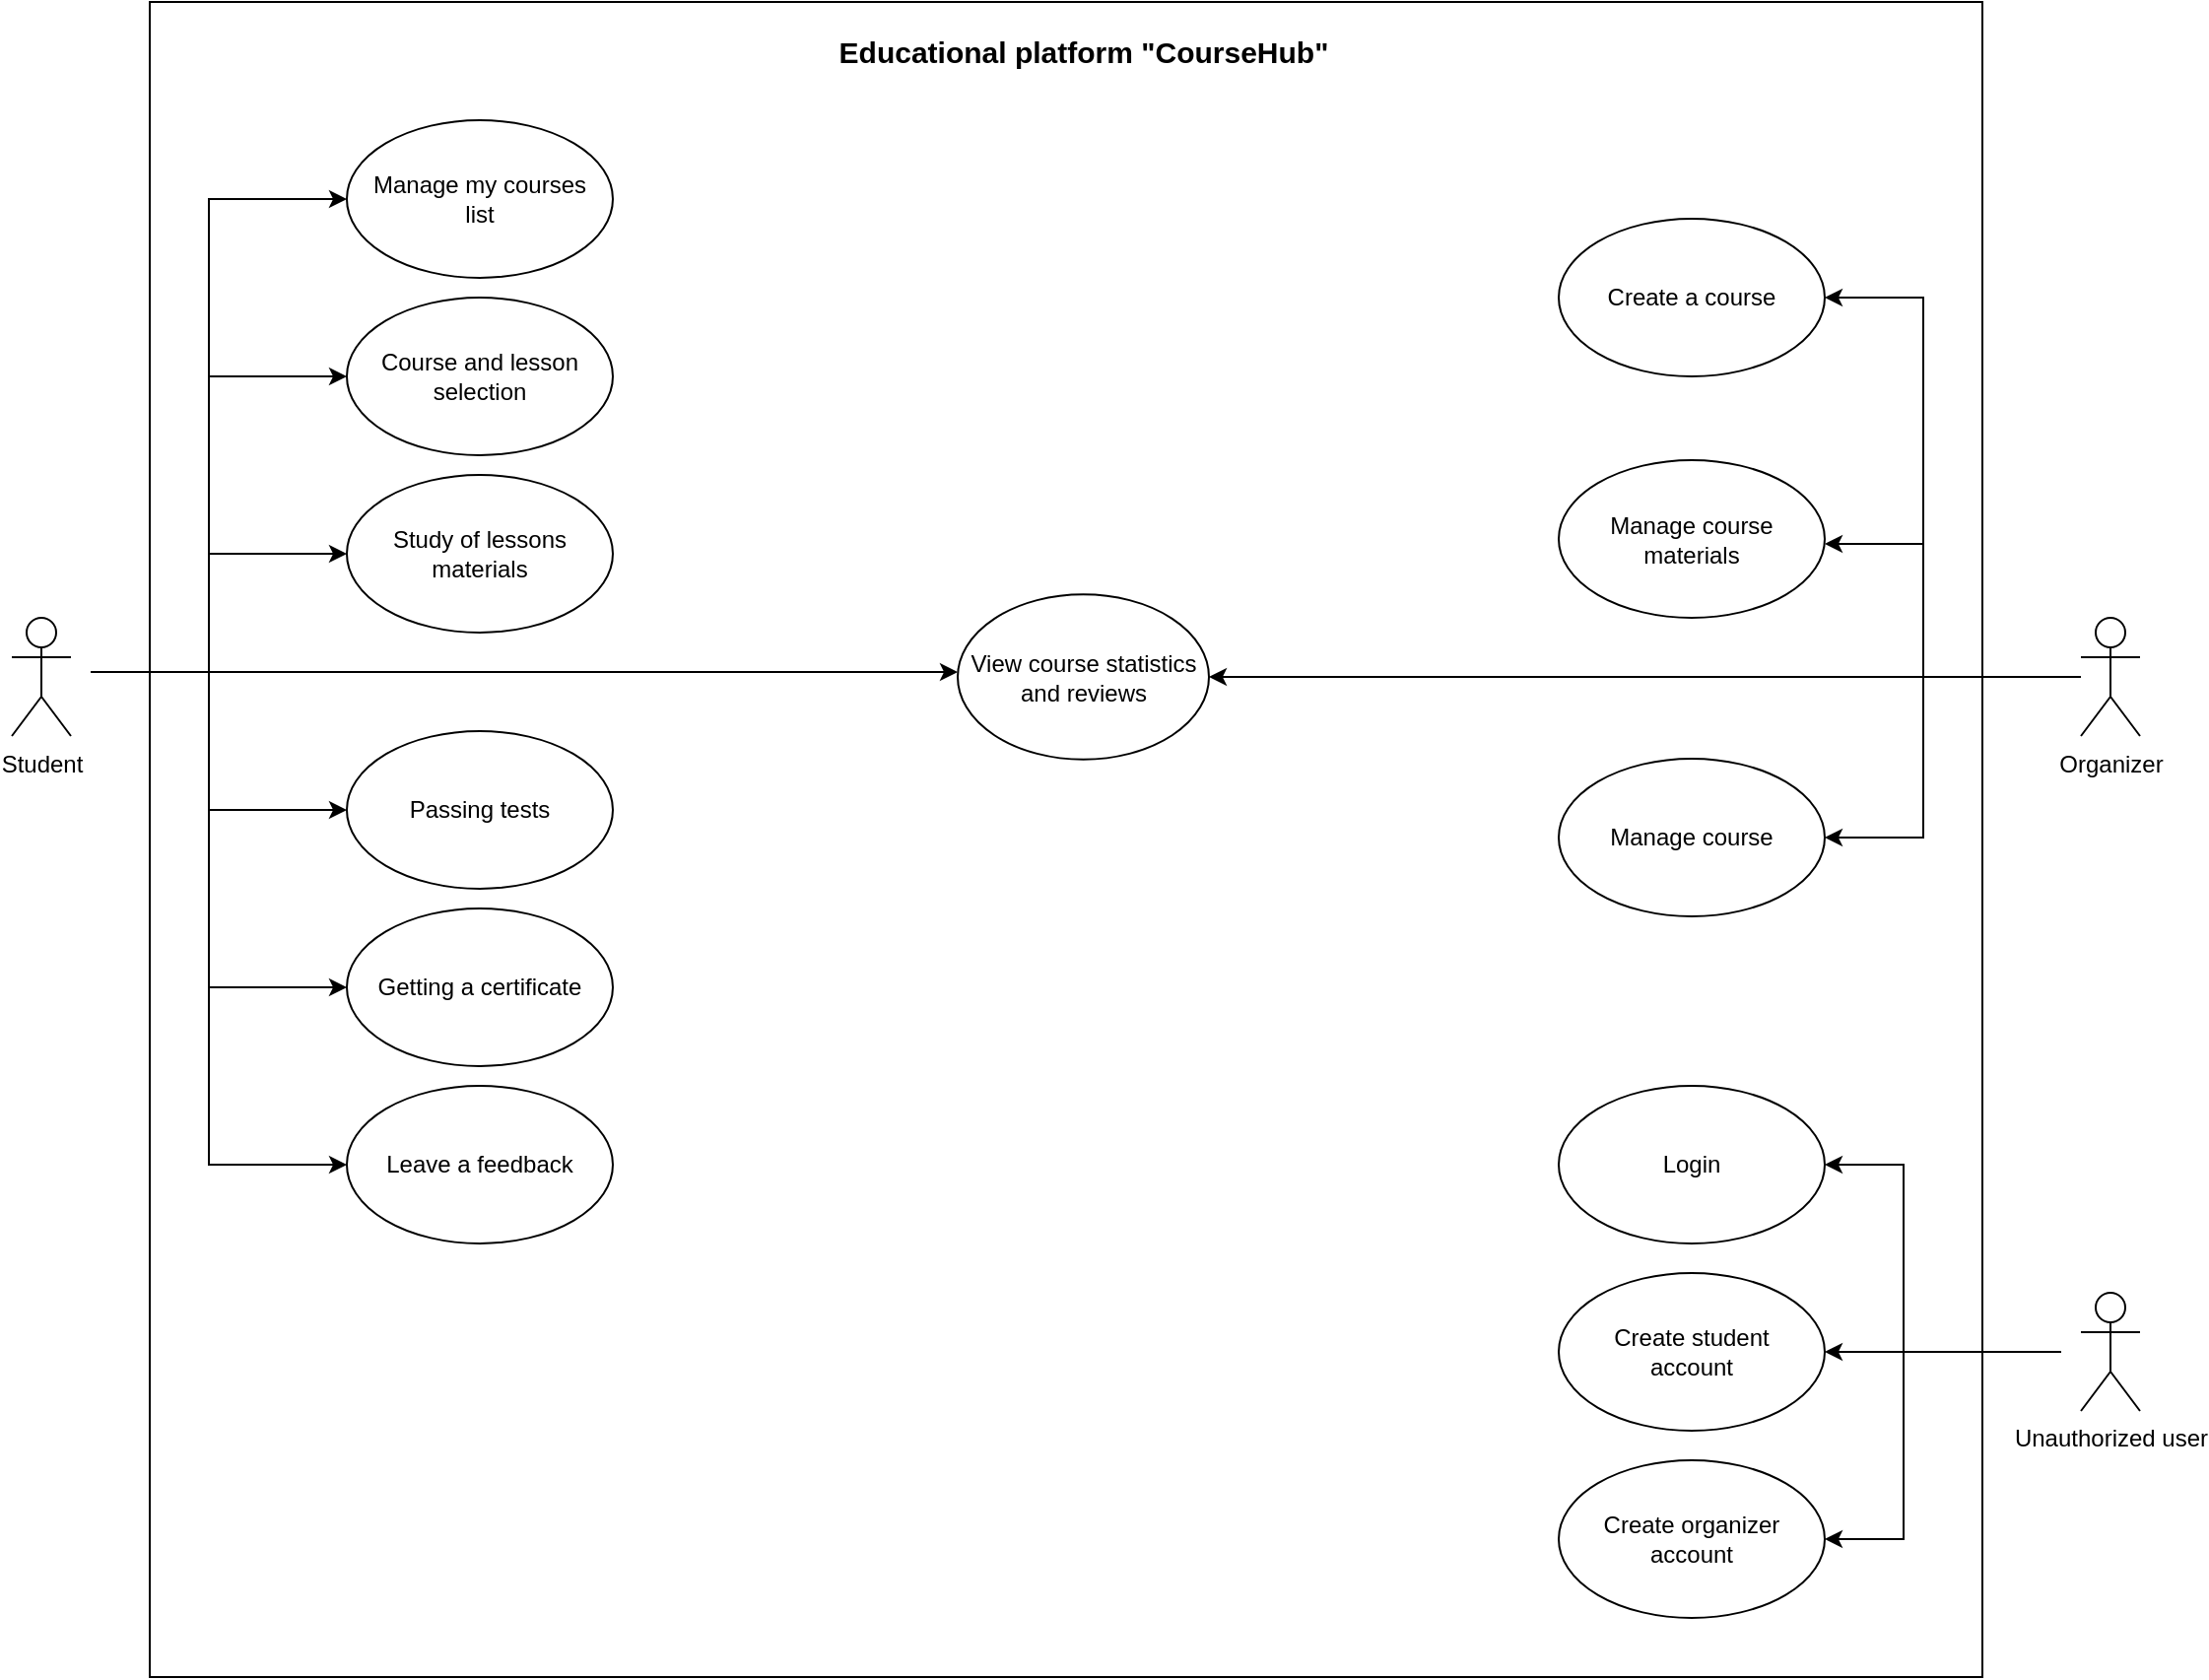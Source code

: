 <mxfile version="22.0.6" type="device">
  <diagram name="Page-1" id="XoMVYm2XMPXFnI43Iu1m">
    <mxGraphModel dx="2261" dy="758" grid="1" gridSize="10" guides="1" tooltips="1" connect="1" arrows="1" fold="1" page="1" pageScale="1" pageWidth="827" pageHeight="1169" math="0" shadow="0">
      <root>
        <mxCell id="0" />
        <mxCell id="1" parent="0" />
        <mxCell id="yWq3rOirpBCM5YlEGqXC-52" value="" style="rounded=0;whiteSpace=wrap;html=1;" parent="1" vertex="1">
          <mxGeometry x="-720" y="200" width="930" height="850" as="geometry" />
        </mxCell>
        <mxCell id="Hc-WeucEtVOokvx6R8Zm-1" value="Student" style="shape=umlActor;verticalLabelPosition=bottom;verticalAlign=top;html=1;outlineConnect=0;" parent="1" vertex="1">
          <mxGeometry x="-790" y="512.5" width="30" height="60" as="geometry" />
        </mxCell>
        <mxCell id="Hc-WeucEtVOokvx6R8Zm-78" value="Organizer" style="shape=umlActor;verticalLabelPosition=bottom;verticalAlign=top;html=1;outlineConnect=0;" parent="1" vertex="1">
          <mxGeometry x="260" y="512.5" width="30" height="60" as="geometry" />
        </mxCell>
        <mxCell id="Hc-WeucEtVOokvx6R8Zm-93" value="View course statistics and reviews" style="ellipse;whiteSpace=wrap;html=1;" parent="1" vertex="1">
          <mxGeometry x="-310" y="500.63" width="127.5" height="83.75" as="geometry" />
        </mxCell>
        <mxCell id="zJ_X9VNRVt_Atvo4QY-1-28" value="Unauthorized user" style="shape=umlActor;verticalLabelPosition=bottom;verticalAlign=top;html=1;outlineConnect=0;" parent="1" vertex="1">
          <mxGeometry x="260" y="855" width="30" height="60" as="geometry" />
        </mxCell>
        <mxCell id="yWq3rOirpBCM5YlEGqXC-21" value="" style="group" parent="1" vertex="1" connectable="0">
          <mxGeometry x="-621.25" y="260" width="136.25" height="570" as="geometry" />
        </mxCell>
        <mxCell id="yWq3rOirpBCM5YlEGqXC-11" value="Leave a feedback" style="ellipse;whiteSpace=wrap;html=1;" parent="yWq3rOirpBCM5YlEGqXC-21" vertex="1">
          <mxGeometry x="1.25" y="490" width="135" height="80" as="geometry" />
        </mxCell>
        <mxCell id="yWq3rOirpBCM5YlEGqXC-14" value="Getting a certificate" style="ellipse;whiteSpace=wrap;html=1;" parent="yWq3rOirpBCM5YlEGqXC-21" vertex="1">
          <mxGeometry x="1.25" y="400" width="135" height="80" as="geometry" />
        </mxCell>
        <mxCell id="yWq3rOirpBCM5YlEGqXC-15" value="Passing tests" style="ellipse;whiteSpace=wrap;html=1;" parent="yWq3rOirpBCM5YlEGqXC-21" vertex="1">
          <mxGeometry x="1.25" y="310" width="135" height="80" as="geometry" />
        </mxCell>
        <mxCell id="yWq3rOirpBCM5YlEGqXC-16" value="Study of lessons materials" style="ellipse;whiteSpace=wrap;html=1;" parent="yWq3rOirpBCM5YlEGqXC-21" vertex="1">
          <mxGeometry x="1.25" y="180" width="135" height="80" as="geometry" />
        </mxCell>
        <mxCell id="yWq3rOirpBCM5YlEGqXC-17" value="Course and lesson selection" style="ellipse;whiteSpace=wrap;html=1;" parent="yWq3rOirpBCM5YlEGqXC-21" vertex="1">
          <mxGeometry x="1.25" y="90" width="135" height="80" as="geometry" />
        </mxCell>
        <mxCell id="yWq3rOirpBCM5YlEGqXC-19" value="Manage my courses&lt;br style=&quot;border-color: var(--border-color);&quot;&gt;list" style="ellipse;whiteSpace=wrap;html=1;" parent="yWq3rOirpBCM5YlEGqXC-21" vertex="1">
          <mxGeometry x="1.25" width="135" height="80" as="geometry" />
        </mxCell>
        <mxCell id="yWq3rOirpBCM5YlEGqXC-22" value="" style="endArrow=classic;html=1;rounded=0;entryX=0;entryY=0.5;entryDx=0;entryDy=0;" parent="1" target="yWq3rOirpBCM5YlEGqXC-11" edge="1">
          <mxGeometry width="50" height="50" relative="1" as="geometry">
            <mxPoint x="-750" y="540" as="sourcePoint" />
            <mxPoint x="-640" y="780" as="targetPoint" />
            <Array as="points">
              <mxPoint x="-690" y="540" />
              <mxPoint x="-690" y="790" />
            </Array>
          </mxGeometry>
        </mxCell>
        <mxCell id="yWq3rOirpBCM5YlEGqXC-23" value="" style="endArrow=classic;html=1;rounded=0;entryX=0;entryY=0.5;entryDx=0;entryDy=0;" parent="1" target="yWq3rOirpBCM5YlEGqXC-14" edge="1">
          <mxGeometry width="50" height="50" relative="1" as="geometry">
            <mxPoint x="-690" y="700" as="sourcePoint" />
            <mxPoint x="-640" y="650" as="targetPoint" />
          </mxGeometry>
        </mxCell>
        <mxCell id="yWq3rOirpBCM5YlEGqXC-24" value="" style="endArrow=classic;html=1;rounded=0;entryX=0;entryY=0.5;entryDx=0;entryDy=0;" parent="1" target="yWq3rOirpBCM5YlEGqXC-15" edge="1">
          <mxGeometry width="50" height="50" relative="1" as="geometry">
            <mxPoint x="-690" y="610" as="sourcePoint" />
            <mxPoint x="-640" y="560" as="targetPoint" />
          </mxGeometry>
        </mxCell>
        <mxCell id="yWq3rOirpBCM5YlEGqXC-25" value="" style="endArrow=classic;html=1;rounded=0;entryX=0;entryY=0.5;entryDx=0;entryDy=0;" parent="1" target="yWq3rOirpBCM5YlEGqXC-19" edge="1">
          <mxGeometry width="50" height="50" relative="1" as="geometry">
            <mxPoint x="-690" y="540" as="sourcePoint" />
            <mxPoint x="-640" y="490" as="targetPoint" />
            <Array as="points">
              <mxPoint x="-690" y="300" />
            </Array>
          </mxGeometry>
        </mxCell>
        <mxCell id="yWq3rOirpBCM5YlEGqXC-26" value="" style="endArrow=classic;html=1;rounded=0;entryX=0;entryY=0.5;entryDx=0;entryDy=0;" parent="1" target="yWq3rOirpBCM5YlEGqXC-17" edge="1">
          <mxGeometry width="50" height="50" relative="1" as="geometry">
            <mxPoint x="-690" y="390" as="sourcePoint" />
            <mxPoint x="-640" y="340" as="targetPoint" />
          </mxGeometry>
        </mxCell>
        <mxCell id="yWq3rOirpBCM5YlEGqXC-27" value="" style="endArrow=classic;html=1;rounded=0;entryX=0;entryY=0.5;entryDx=0;entryDy=0;" parent="1" target="yWq3rOirpBCM5YlEGqXC-16" edge="1">
          <mxGeometry width="50" height="50" relative="1" as="geometry">
            <mxPoint x="-690" y="480" as="sourcePoint" />
            <mxPoint x="-640" y="440" as="targetPoint" />
          </mxGeometry>
        </mxCell>
        <mxCell id="yWq3rOirpBCM5YlEGqXC-31" value="" style="endArrow=classic;html=1;rounded=0;entryX=1;entryY=0.5;entryDx=0;entryDy=0;" parent="1" edge="1">
          <mxGeometry width="50" height="50" relative="1" as="geometry">
            <mxPoint x="250" y="885" as="sourcePoint" />
            <mxPoint x="130" y="885" as="targetPoint" />
          </mxGeometry>
        </mxCell>
        <mxCell id="yWq3rOirpBCM5YlEGqXC-32" value="" style="endArrow=classic;html=1;rounded=0;entryX=1;entryY=0.5;entryDx=0;entryDy=0;" parent="1" edge="1">
          <mxGeometry width="50" height="50" relative="1" as="geometry">
            <mxPoint x="170" y="880" as="sourcePoint" />
            <mxPoint x="130" y="980" as="targetPoint" />
            <Array as="points">
              <mxPoint x="170" y="980" />
            </Array>
          </mxGeometry>
        </mxCell>
        <mxCell id="yWq3rOirpBCM5YlEGqXC-33" value="" style="endArrow=classic;html=1;rounded=0;entryX=1;entryY=0.5;entryDx=0;entryDy=0;" parent="1" edge="1">
          <mxGeometry width="50" height="50" relative="1" as="geometry">
            <mxPoint x="170" y="880" as="sourcePoint" />
            <mxPoint x="130" y="790" as="targetPoint" />
            <Array as="points">
              <mxPoint x="170" y="790" />
            </Array>
          </mxGeometry>
        </mxCell>
        <mxCell id="yWq3rOirpBCM5YlEGqXC-36" value="" style="endArrow=classic;html=1;rounded=0;" parent="1" edge="1">
          <mxGeometry width="50" height="50" relative="1" as="geometry">
            <mxPoint x="-690" y="540" as="sourcePoint" />
            <mxPoint x="-310" y="540" as="targetPoint" />
          </mxGeometry>
        </mxCell>
        <mxCell id="yWq3rOirpBCM5YlEGqXC-40" value="" style="group" parent="1" vertex="1" connectable="0">
          <mxGeometry x="-5" y="750" width="135" height="270" as="geometry" />
        </mxCell>
        <mxCell id="yWq3rOirpBCM5YlEGqXC-37" value="Create organizer account" style="ellipse;whiteSpace=wrap;html=1;" parent="yWq3rOirpBCM5YlEGqXC-40" vertex="1">
          <mxGeometry y="190" width="135" height="80" as="geometry" />
        </mxCell>
        <mxCell id="yWq3rOirpBCM5YlEGqXC-38" value="Create student&lt;br&gt;account" style="ellipse;whiteSpace=wrap;html=1;" parent="yWq3rOirpBCM5YlEGqXC-40" vertex="1">
          <mxGeometry y="95" width="135" height="80" as="geometry" />
        </mxCell>
        <mxCell id="yWq3rOirpBCM5YlEGqXC-39" value="Login" style="ellipse;whiteSpace=wrap;html=1;" parent="yWq3rOirpBCM5YlEGqXC-40" vertex="1">
          <mxGeometry width="135" height="80" as="geometry" />
        </mxCell>
        <mxCell id="yWq3rOirpBCM5YlEGqXC-45" value="" style="endArrow=classic;html=1;rounded=0;entryX=1;entryY=0.5;entryDx=0;entryDy=0;" parent="1" source="Hc-WeucEtVOokvx6R8Zm-78" target="Hc-WeucEtVOokvx6R8Zm-93" edge="1">
          <mxGeometry width="50" height="50" relative="1" as="geometry">
            <mxPoint x="200" y="543" as="sourcePoint" />
            <mxPoint x="110" y="530" as="targetPoint" />
          </mxGeometry>
        </mxCell>
        <mxCell id="yWq3rOirpBCM5YlEGqXC-46" value="" style="group" parent="1" vertex="1" connectable="0">
          <mxGeometry x="-8.13" y="310" width="138.13" height="354" as="geometry" />
        </mxCell>
        <mxCell id="yWq3rOirpBCM5YlEGqXC-41" value="Manage course" style="ellipse;whiteSpace=wrap;html=1;" parent="yWq3rOirpBCM5YlEGqXC-46" vertex="1">
          <mxGeometry x="3.13" y="274" width="135" height="80" as="geometry" />
        </mxCell>
        <mxCell id="yWq3rOirpBCM5YlEGqXC-43" value="Create a course" style="ellipse;whiteSpace=wrap;html=1;" parent="yWq3rOirpBCM5YlEGqXC-46" vertex="1">
          <mxGeometry x="3.13" width="135" height="80" as="geometry" />
        </mxCell>
        <mxCell id="yWq3rOirpBCM5YlEGqXC-44" value="Manage course&lt;br&gt;materials" style="ellipse;whiteSpace=wrap;html=1;" parent="yWq3rOirpBCM5YlEGqXC-46" vertex="1">
          <mxGeometry x="3.13" y="122.5" width="135" height="80" as="geometry" />
        </mxCell>
        <mxCell id="yWq3rOirpBCM5YlEGqXC-47" value="" style="endArrow=classic;html=1;rounded=0;entryX=1;entryY=0.5;entryDx=0;entryDy=0;" parent="1" target="yWq3rOirpBCM5YlEGqXC-41" edge="1">
          <mxGeometry width="50" height="50" relative="1" as="geometry">
            <mxPoint x="180" y="540" as="sourcePoint" />
            <mxPoint x="250" y="600" as="targetPoint" />
            <Array as="points">
              <mxPoint x="180" y="624" />
            </Array>
          </mxGeometry>
        </mxCell>
        <mxCell id="yWq3rOirpBCM5YlEGqXC-48" value="" style="endArrow=classic;html=1;rounded=0;entryX=1;entryY=0.5;entryDx=0;entryDy=0;" parent="1" target="yWq3rOirpBCM5YlEGqXC-43" edge="1">
          <mxGeometry width="50" height="50" relative="1" as="geometry">
            <mxPoint x="180" y="540" as="sourcePoint" />
            <mxPoint x="230" y="490" as="targetPoint" />
            <Array as="points">
              <mxPoint x="180" y="350" />
            </Array>
          </mxGeometry>
        </mxCell>
        <mxCell id="yWq3rOirpBCM5YlEGqXC-51" value="" style="endArrow=classic;html=1;rounded=0;" parent="1" edge="1">
          <mxGeometry width="50" height="50" relative="1" as="geometry">
            <mxPoint x="180" y="475" as="sourcePoint" />
            <mxPoint x="130" y="475" as="targetPoint" />
          </mxGeometry>
        </mxCell>
        <mxCell id="yWq3rOirpBCM5YlEGqXC-53" value="&lt;font style=&quot;font-size: 15px;&quot;&gt;Educational platform &quot;CourseHub&quot;&lt;/font&gt;" style="text;html=1;strokeColor=none;fillColor=none;align=center;verticalAlign=middle;whiteSpace=wrap;rounded=0;fontStyle=1" parent="1" vertex="1">
          <mxGeometry x="-378.12" y="210" width="263.75" height="30" as="geometry" />
        </mxCell>
      </root>
    </mxGraphModel>
  </diagram>
</mxfile>
